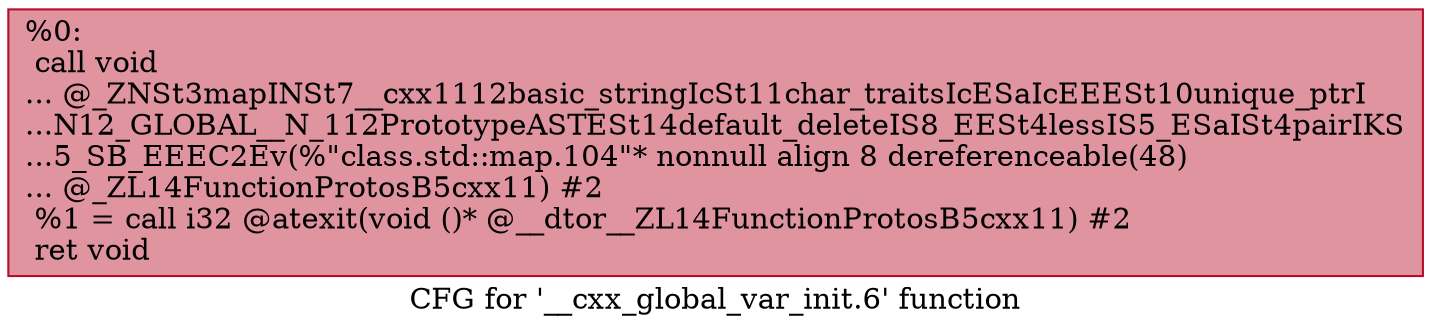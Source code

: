 digraph "CFG for '__cxx_global_var_init.6' function" {
	label="CFG for '__cxx_global_var_init.6' function";

	Node0x1b8fe9ad190 [shape=record,color="#b70d28ff", style=filled, fillcolor="#b70d2870",label="{%0:\l  call void\l... @_ZNSt3mapINSt7__cxx1112basic_stringIcSt11char_traitsIcESaIcEEESt10unique_ptrI\l...N12_GLOBAL__N_112PrototypeASTESt14default_deleteIS8_EESt4lessIS5_ESaISt4pairIKS\l...5_SB_EEEC2Ev(%\"class.std::map.104\"* nonnull align 8 dereferenceable(48)\l... @_ZL14FunctionProtosB5cxx11) #2\l  %1 = call i32 @atexit(void ()* @__dtor__ZL14FunctionProtosB5cxx11) #2\l  ret void\l}"];
}
